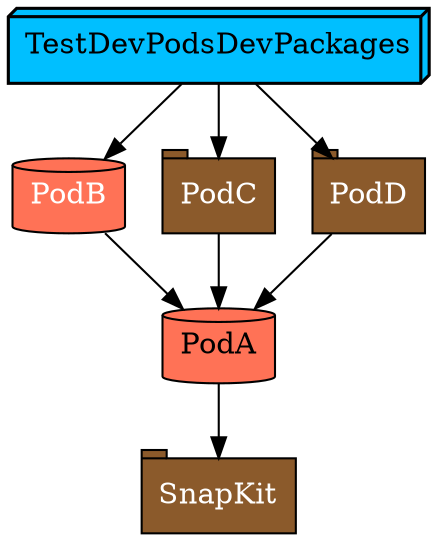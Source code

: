 digraph {
  PodA [fillcolor=coral1 shape=cylinder style=filled]
  PodB [fillcolor=tan4 fontcolor=white shape=tab style=filled]
  PodB [fillcolor=coral1 shape=cylinder style=filled]
  PodC [fillcolor=coral1 shape=cylinder style=filled]
  PodC [fillcolor=tan4 fontcolor=white shape=tab style=filled]
  PodD [fillcolor=coral1 shape=cylinder style=filled]
  PodD [fillcolor=tan4 fontcolor=white shape=tab style=filled]
  SnapKit [fillcolor=tan4 fontcolor=white shape=tab style=filled]
  TestDevPodsDevPackages [fillcolor=deepskyblue penwidth="1.5" shape=box3d style=filled]
  PodA -> SnapKit
  PodB -> PodA
  PodC -> PodA
  PodD -> PodA
  TestDevPodsDevPackages -> PodD
  TestDevPodsDevPackages -> PodC
  TestDevPodsDevPackages -> PodB
}